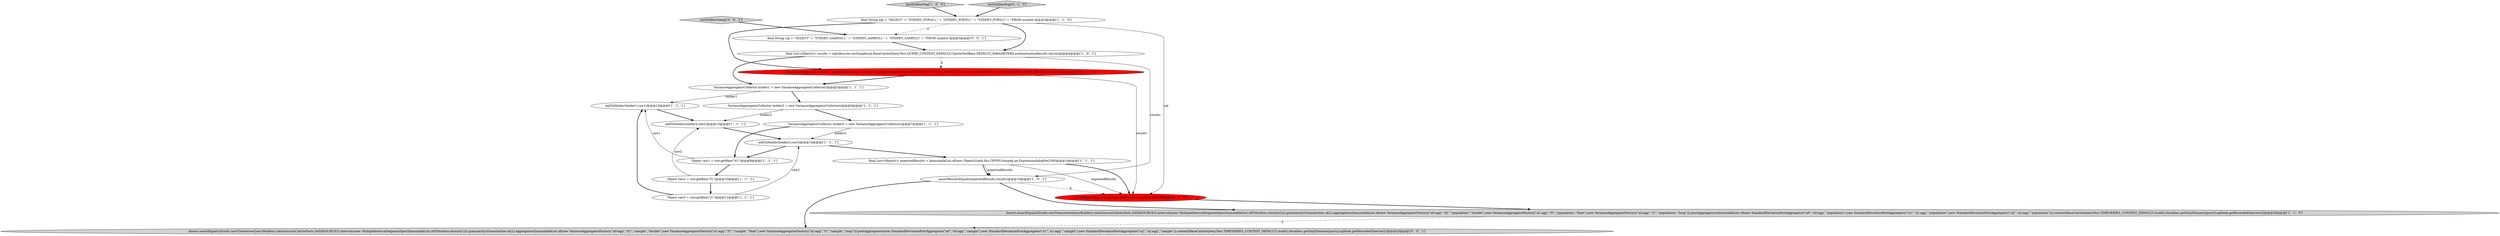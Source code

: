 digraph {
16 [style = filled, label = "assertResultsEquals(sql,expectedResults,results)@@@19@@@['0', '1', '0']", fillcolor = red, shape = ellipse image = "AAA1AAABBB2BBB"];
5 [style = filled, label = "testStdDevPop['1', '0', '0']", fillcolor = lightgray, shape = diamond image = "AAA0AAABBB1BBB"];
6 [style = filled, label = "addToHolder(holder2,raw2)@@@13@@@['1', '1', '1']", fillcolor = white, shape = ellipse image = "AAA0AAABBB1BBB"];
17 [style = filled, label = "final List<Object((> results = getSqlLifecycle().runSimple(sql,BaseCalciteQueryTest.QUERY_CONTEXT_DEFAULT,CalciteTestBase.DEFAULT_PARAMETERS,AUTH_RESULT).toList()@@@4@@@['0', '1', '0']", fillcolor = red, shape = ellipse image = "AAA1AAABBB2BBB"];
20 [style = filled, label = "Assert.assertEquals(Druids.newTimeseriesQueryBuilder().dataSource(CalciteTests.DATASOURCE3).intervals(new MultipleIntervalSegmentSpec(ImmutableList.of(Filtration.eternity()))).granularity(Granularities.ALL).aggregators(ImmutableList.of(new VarianceAggregatorFactory(\"a0:agg\",\"d1\",\"sample\",\"double\"),new VarianceAggregatorFactory(\"a1:agg\",\"f1\",\"sample\",\"float\"),new VarianceAggregatorFactory(\"a2:agg\",\"l1\",\"sample\",\"long\"))).postAggregators(new StandardDeviationPostAggregator(\"a0\",\"a0:agg\",\"sample\"),new StandardDeviationPostAggregator(\"a1\",\"a1:agg\",\"sample\"),new StandardDeviationPostAggregator(\"a2\",\"a2:agg\",\"sample\")).context(BaseCalciteQueryTest.TIMESERIES_CONTEXT_DEFAULT).build(),Iterables.getOnlyElement(queryLogHook.getRecordedQueries()))@@@20@@@['0', '0', '1']", fillcolor = lightgray, shape = ellipse image = "AAA0AAABBB3BBB"];
7 [style = filled, label = "final List<Object((> results = sqlLifecycle.runSimple(sql,BaseCalciteQueryTest.QUERY_CONTEXT_DEFAULT,CalciteTestBase.DEFAULT_PARAMETERS,authenticationResult).toList()@@@4@@@['1', '0', '1']", fillcolor = white, shape = ellipse image = "AAA0AAABBB1BBB"];
18 [style = filled, label = "testStdDevSamp['0', '0', '1']", fillcolor = lightgray, shape = diamond image = "AAA0AAABBB3BBB"];
4 [style = filled, label = "Object raw1 = row.getRaw(\"d1\")@@@9@@@['1', '1', '1']", fillcolor = white, shape = ellipse image = "AAA0AAABBB1BBB"];
14 [style = filled, label = "assertResultsEquals(expectedResults,results)@@@19@@@['1', '0', '1']", fillcolor = white, shape = ellipse image = "AAA0AAABBB1BBB"];
15 [style = filled, label = "testStdDevPop['0', '1', '0']", fillcolor = lightgray, shape = diamond image = "AAA0AAABBB2BBB"];
2 [style = filled, label = "final List<Object((> expectedResults = ImmutableList.of(new Object((((edu.fdu.CPPDG.tinypdg.pe.ExpressionInfo@8e259f)@@@16@@@['1', '1', '1']", fillcolor = white, shape = ellipse image = "AAA0AAABBB1BBB"];
10 [style = filled, label = "addToHolder(holder1,raw1)@@@12@@@['1', '1', '1']", fillcolor = white, shape = ellipse image = "AAA0AAABBB1BBB"];
8 [style = filled, label = "VarianceAggregatorCollector holder3 = new VarianceAggregatorCollector()@@@7@@@['1', '1', '1']", fillcolor = white, shape = ellipse image = "AAA0AAABBB1BBB"];
13 [style = filled, label = "Object raw2 = row.getRaw(\"f1\")@@@10@@@['1', '1', '1']", fillcolor = white, shape = ellipse image = "AAA0AAABBB1BBB"];
0 [style = filled, label = "VarianceAggregatorCollector holder1 = new VarianceAggregatorCollector()@@@5@@@['1', '1', '1']", fillcolor = white, shape = ellipse image = "AAA0AAABBB1BBB"];
19 [style = filled, label = "final String sql = \"SELECT\" + \"STDDEV_SAMP(d1),\" + \"STDDEV_SAMP(f1),\" + \"STDDEV_SAMP(l1)\" + \"FROM numfoo\"@@@3@@@['0', '0', '1']", fillcolor = white, shape = ellipse image = "AAA0AAABBB3BBB"];
1 [style = filled, label = "addToHolder(holder3,raw3)@@@14@@@['1', '1', '1']", fillcolor = white, shape = ellipse image = "AAA0AAABBB1BBB"];
3 [style = filled, label = "Assert.assertEquals(Druids.newTimeseriesQueryBuilder().dataSource(CalciteTests.DATASOURCE3).intervals(new MultipleIntervalSegmentSpec(ImmutableList.of(Filtration.eternity()))).granularity(Granularities.ALL).aggregators(ImmutableList.of(new VarianceAggregatorFactory(\"a0:agg\",\"d1\",\"population\",\"double\"),new VarianceAggregatorFactory(\"a1:agg\",\"f1\",\"population\",\"float\"),new VarianceAggregatorFactory(\"a2:agg\",\"l1\",\"population\",\"long\"))).postAggregators(ImmutableList.of(new StandardDeviationPostAggregator(\"a0\",\"a0:agg\",\"population\"),new StandardDeviationPostAggregator(\"a1\",\"a1:agg\",\"population\"),new StandardDeviationPostAggregator(\"a2\",\"a2:agg\",\"population\"))).context(BaseCalciteQueryTest.TIMESERIES_CONTEXT_DEFAULT).build(),Iterables.getOnlyElement(queryLogHook.getRecordedQueries()))@@@20@@@['1', '1', '0']", fillcolor = lightgray, shape = ellipse image = "AAA0AAABBB1BBB"];
11 [style = filled, label = "VarianceAggregatorCollector holder2 = new VarianceAggregatorCollector()@@@6@@@['1', '1', '1']", fillcolor = white, shape = ellipse image = "AAA0AAABBB1BBB"];
9 [style = filled, label = "Object raw3 = row.getRaw(\"l1\")@@@11@@@['1', '1', '1']", fillcolor = white, shape = ellipse image = "AAA0AAABBB1BBB"];
12 [style = filled, label = "final String sql = \"SELECT\" + \"STDDEV_POP(d1),\" + \"STDDEV_POP(f1),\" + \"STDDEV_POP(l1)\" + \"FROM numfoo\"@@@3@@@['1', '1', '0']", fillcolor = white, shape = ellipse image = "AAA0AAABBB1BBB"];
14->3 [style = bold, label=""];
16->3 [style = bold, label=""];
1->4 [style = bold, label=""];
9->1 [style = solid, label="raw3"];
7->17 [style = dashed, label="0"];
11->6 [style = solid, label="holder2"];
4->13 [style = bold, label=""];
12->17 [style = bold, label=""];
18->19 [style = bold, label=""];
0->11 [style = bold, label=""];
7->0 [style = bold, label=""];
0->10 [style = solid, label="holder1"];
9->10 [style = bold, label=""];
2->16 [style = solid, label="expectedResults"];
10->6 [style = bold, label=""];
4->10 [style = solid, label="raw1"];
12->7 [style = bold, label=""];
13->6 [style = solid, label="raw2"];
6->1 [style = bold, label=""];
17->0 [style = bold, label=""];
12->19 [style = dashed, label="0"];
5->12 [style = bold, label=""];
8->1 [style = solid, label="holder3"];
12->16 [style = solid, label="sql"];
2->14 [style = bold, label=""];
3->20 [style = dashed, label="0"];
2->14 [style = solid, label="expectedResults"];
17->16 [style = solid, label="results"];
11->8 [style = bold, label=""];
1->2 [style = bold, label=""];
15->12 [style = bold, label=""];
13->9 [style = bold, label=""];
14->16 [style = dashed, label="0"];
8->4 [style = bold, label=""];
7->14 [style = solid, label="results"];
19->7 [style = bold, label=""];
14->20 [style = bold, label=""];
2->16 [style = bold, label=""];
}
